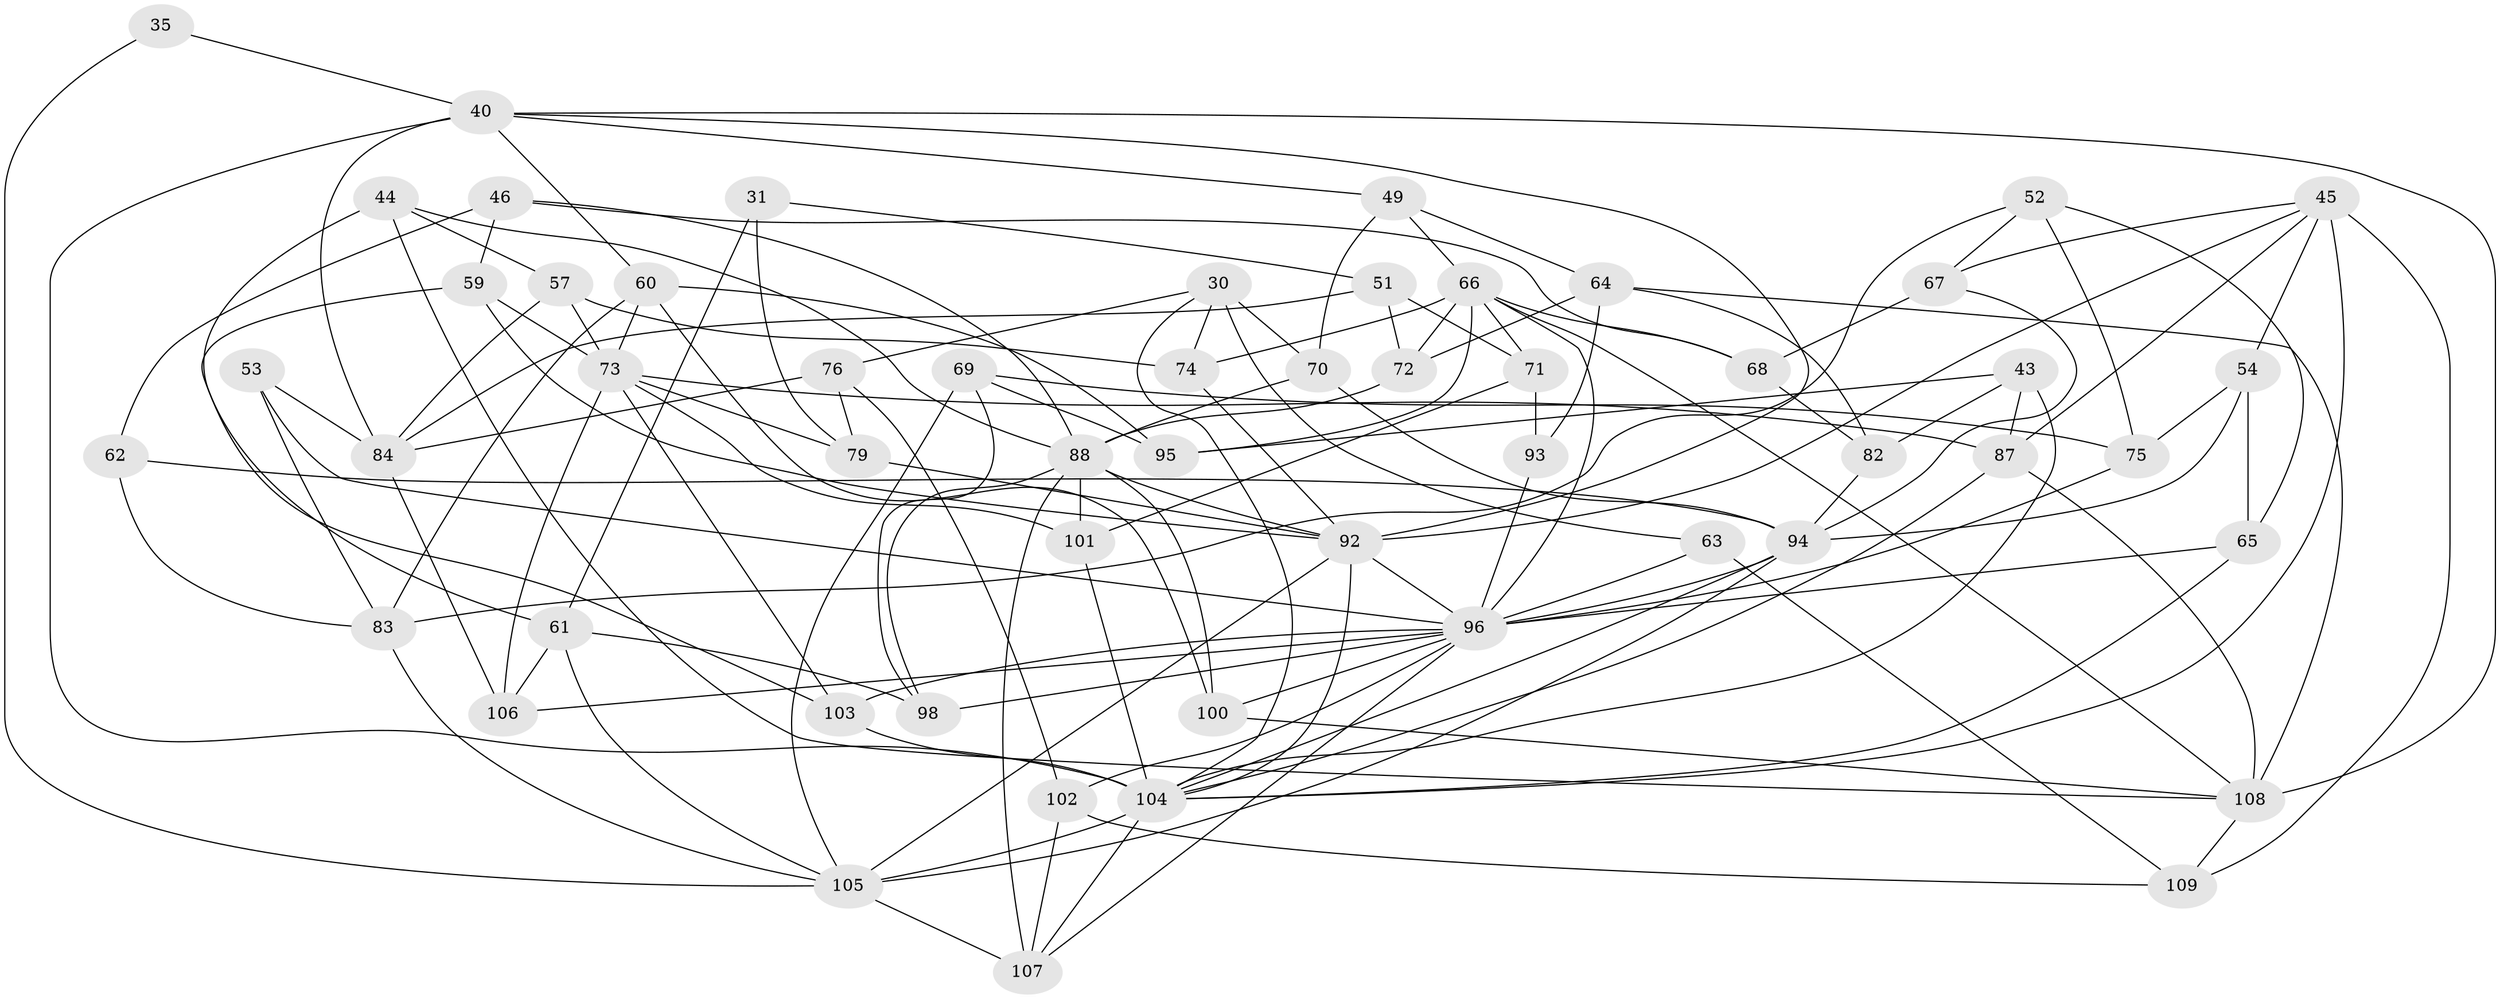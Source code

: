 // original degree distribution, {4: 1.0}
// Generated by graph-tools (version 1.1) at 2025/56/03/09/25 04:56:29]
// undirected, 54 vertices, 135 edges
graph export_dot {
graph [start="1"]
  node [color=gray90,style=filled];
  30 [super="+25"];
  31;
  35;
  40 [super="+3+34"];
  43 [super="+6"];
  44;
  45 [super="+33"];
  46;
  49;
  51;
  52;
  53;
  54;
  57;
  59;
  60 [super="+55"];
  61 [super="+22"];
  62;
  63;
  64 [super="+42"];
  65;
  66 [super="+41"];
  67;
  68;
  69;
  70;
  71;
  72;
  73 [super="+8+37"];
  74;
  75;
  76;
  79;
  82;
  83 [super="+19"];
  84 [super="+48+78"];
  87 [super="+36"];
  88 [super="+14+28+47"];
  92 [super="+26+77+89"];
  93;
  94 [super="+86"];
  95;
  96 [super="+18+23+38"];
  98;
  100;
  101;
  102;
  103 [super="+39"];
  104 [super="+10+12+56+91"];
  105 [super="+90+58+99"];
  106;
  107 [super="+81"];
  108 [super="+29+97"];
  109;
  30 -- 63 [weight=2];
  30 -- 70;
  30 -- 76;
  30 -- 74;
  30 -- 104;
  31 -- 79;
  31 -- 51;
  31 -- 61 [weight=2];
  35 -- 40 [weight=2];
  35 -- 105 [weight=2];
  40 -- 104 [weight=2];
  40 -- 92;
  40 -- 49;
  40 -- 84 [weight=2];
  40 -- 60 [weight=2];
  40 -- 108 [weight=2];
  43 -- 95;
  43 -- 82;
  43 -- 87 [weight=2];
  43 -- 104 [weight=2];
  44 -- 57;
  44 -- 88;
  44 -- 103;
  44 -- 108;
  45 -- 67;
  45 -- 109;
  45 -- 104 [weight=3];
  45 -- 54;
  45 -- 87;
  45 -- 92;
  46 -- 59;
  46 -- 68;
  46 -- 62;
  46 -- 88;
  49 -- 64;
  49 -- 70;
  49 -- 66;
  51 -- 71;
  51 -- 72;
  51 -- 84;
  52 -- 65;
  52 -- 75;
  52 -- 67;
  52 -- 83;
  53 -- 96;
  53 -- 84 [weight=2];
  53 -- 83;
  54 -- 75;
  54 -- 94;
  54 -- 65;
  57 -- 74;
  57 -- 84;
  57 -- 73;
  59 -- 92;
  59 -- 73;
  59 -- 61;
  60 -- 95;
  60 -- 83;
  60 -- 73;
  60 -- 100;
  61 -- 106;
  61 -- 98;
  61 -- 105;
  62 -- 83 [weight=2];
  62 -- 94;
  63 -- 109;
  63 -- 96;
  64 -- 93 [weight=2];
  64 -- 82;
  64 -- 72;
  64 -- 108;
  65 -- 104;
  65 -- 96;
  66 -- 71;
  66 -- 95;
  66 -- 68;
  66 -- 72;
  66 -- 74;
  66 -- 108;
  66 -- 96;
  67 -- 68;
  67 -- 94;
  68 -- 82;
  69 -- 95;
  69 -- 98;
  69 -- 75;
  69 -- 105;
  70 -- 94;
  70 -- 88;
  71 -- 101;
  71 -- 93;
  72 -- 88;
  73 -- 79;
  73 -- 101;
  73 -- 103;
  73 -- 106;
  73 -- 87;
  74 -- 92;
  75 -- 96;
  76 -- 79;
  76 -- 102;
  76 -- 84;
  79 -- 92;
  82 -- 94;
  83 -- 105 [weight=5];
  84 -- 106;
  87 -- 104;
  87 -- 108;
  88 -- 101;
  88 -- 100;
  88 -- 107 [weight=2];
  88 -- 98;
  88 -- 92;
  92 -- 105 [weight=2];
  92 -- 104;
  92 -- 96;
  93 -- 96;
  94 -- 105;
  94 -- 104;
  94 -- 96;
  96 -- 98;
  96 -- 106;
  96 -- 107;
  96 -- 100;
  96 -- 102;
  96 -- 103;
  100 -- 108;
  101 -- 104;
  102 -- 107;
  102 -- 109;
  103 -- 104 [weight=3];
  104 -- 105 [weight=4];
  104 -- 107 [weight=2];
  105 -- 107 [weight=2];
  108 -- 109;
}
